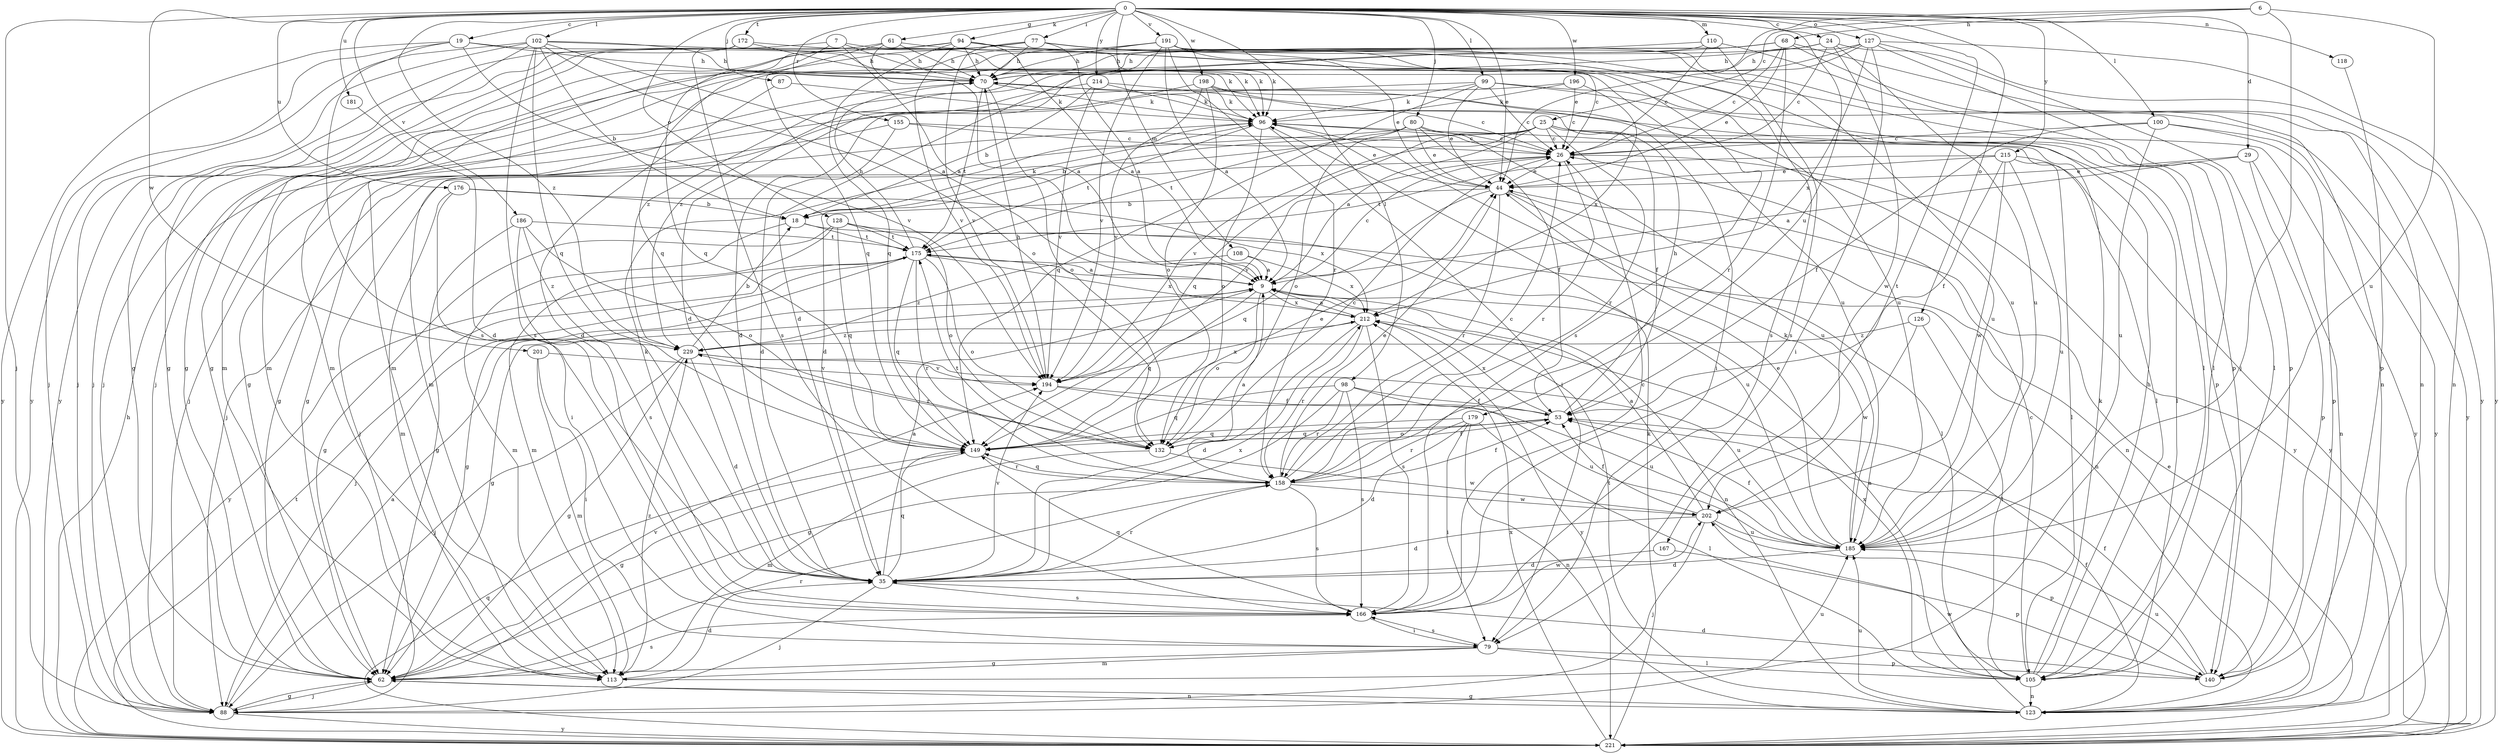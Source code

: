 strict digraph  {
0;
6;
7;
9;
18;
19;
24;
25;
26;
29;
35;
44;
53;
61;
62;
68;
70;
77;
79;
80;
87;
88;
94;
96;
98;
99;
100;
102;
105;
108;
110;
113;
118;
123;
126;
127;
128;
132;
140;
149;
155;
158;
166;
167;
172;
175;
176;
179;
181;
185;
186;
191;
194;
196;
198;
201;
202;
212;
214;
215;
221;
229;
0 -> 19  [label=c];
0 -> 24  [label=c];
0 -> 29  [label=d];
0 -> 44  [label=e];
0 -> 61  [label=g];
0 -> 77  [label=i];
0 -> 80  [label=j];
0 -> 87  [label=j];
0 -> 88  [label=j];
0 -> 94  [label=k];
0 -> 98  [label=l];
0 -> 99  [label=l];
0 -> 100  [label=l];
0 -> 102  [label=l];
0 -> 108  [label=m];
0 -> 110  [label=m];
0 -> 118  [label=n];
0 -> 126  [label=o];
0 -> 127  [label=o];
0 -> 128  [label=o];
0 -> 155  [label=r];
0 -> 167  [label=t];
0 -> 172  [label=t];
0 -> 176  [label=u];
0 -> 179  [label=u];
0 -> 181  [label=u];
0 -> 186  [label=v];
0 -> 191  [label=v];
0 -> 196  [label=w];
0 -> 198  [label=w];
0 -> 201  [label=w];
0 -> 214  [label=y];
0 -> 215  [label=y];
0 -> 229  [label=z];
6 -> 25  [label=c];
6 -> 44  [label=e];
6 -> 68  [label=h];
6 -> 88  [label=j];
6 -> 185  [label=u];
7 -> 9  [label=a];
7 -> 70  [label=h];
7 -> 88  [label=j];
7 -> 96  [label=k];
7 -> 149  [label=q];
9 -> 26  [label=c];
9 -> 62  [label=g];
9 -> 123  [label=n];
9 -> 132  [label=o];
9 -> 149  [label=q];
9 -> 212  [label=x];
18 -> 96  [label=k];
18 -> 113  [label=m];
18 -> 123  [label=n];
18 -> 175  [label=t];
19 -> 70  [label=h];
19 -> 88  [label=j];
19 -> 96  [label=k];
19 -> 166  [label=s];
19 -> 194  [label=v];
19 -> 221  [label=y];
24 -> 26  [label=c];
24 -> 70  [label=h];
24 -> 113  [label=m];
24 -> 123  [label=n];
24 -> 185  [label=u];
24 -> 202  [label=w];
25 -> 9  [label=a];
25 -> 18  [label=b];
25 -> 26  [label=c];
25 -> 35  [label=d];
25 -> 53  [label=f];
25 -> 105  [label=l];
25 -> 149  [label=q];
25 -> 158  [label=r];
25 -> 194  [label=v];
25 -> 221  [label=y];
26 -> 44  [label=e];
26 -> 88  [label=j];
26 -> 158  [label=r];
26 -> 194  [label=v];
26 -> 221  [label=y];
29 -> 9  [label=a];
29 -> 44  [label=e];
29 -> 123  [label=n];
29 -> 140  [label=p];
35 -> 9  [label=a];
35 -> 88  [label=j];
35 -> 96  [label=k];
35 -> 149  [label=q];
35 -> 158  [label=r];
35 -> 166  [label=s];
35 -> 194  [label=v];
35 -> 212  [label=x];
44 -> 18  [label=b];
44 -> 105  [label=l];
44 -> 123  [label=n];
44 -> 149  [label=q];
44 -> 158  [label=r];
53 -> 70  [label=h];
53 -> 132  [label=o];
53 -> 149  [label=q];
53 -> 212  [label=x];
61 -> 9  [label=a];
61 -> 62  [label=g];
61 -> 70  [label=h];
61 -> 149  [label=q];
61 -> 185  [label=u];
62 -> 88  [label=j];
62 -> 123  [label=n];
62 -> 158  [label=r];
62 -> 166  [label=s];
62 -> 194  [label=v];
68 -> 26  [label=c];
68 -> 35  [label=d];
68 -> 44  [label=e];
68 -> 70  [label=h];
68 -> 123  [label=n];
68 -> 158  [label=r];
68 -> 221  [label=y];
68 -> 229  [label=z];
70 -> 96  [label=k];
70 -> 132  [label=o];
70 -> 175  [label=t];
77 -> 9  [label=a];
77 -> 70  [label=h];
77 -> 88  [label=j];
77 -> 105  [label=l];
77 -> 113  [label=m];
77 -> 140  [label=p];
77 -> 149  [label=q];
77 -> 166  [label=s];
77 -> 194  [label=v];
79 -> 62  [label=g];
79 -> 105  [label=l];
79 -> 113  [label=m];
79 -> 140  [label=p];
79 -> 166  [label=s];
80 -> 26  [label=c];
80 -> 44  [label=e];
80 -> 53  [label=f];
80 -> 88  [label=j];
80 -> 132  [label=o];
80 -> 175  [label=t];
80 -> 185  [label=u];
87 -> 35  [label=d];
87 -> 96  [label=k];
88 -> 9  [label=a];
88 -> 62  [label=g];
88 -> 221  [label=y];
94 -> 9  [label=a];
94 -> 26  [label=c];
94 -> 62  [label=g];
94 -> 70  [label=h];
94 -> 113  [label=m];
94 -> 149  [label=q];
94 -> 185  [label=u];
94 -> 194  [label=v];
96 -> 26  [label=c];
96 -> 44  [label=e];
96 -> 62  [label=g];
96 -> 79  [label=i];
96 -> 132  [label=o];
96 -> 175  [label=t];
98 -> 53  [label=f];
98 -> 62  [label=g];
98 -> 149  [label=q];
98 -> 158  [label=r];
98 -> 166  [label=s];
98 -> 185  [label=u];
99 -> 26  [label=c];
99 -> 44  [label=e];
99 -> 96  [label=k];
99 -> 113  [label=m];
99 -> 140  [label=p];
99 -> 149  [label=q];
99 -> 221  [label=y];
100 -> 26  [label=c];
100 -> 53  [label=f];
100 -> 140  [label=p];
100 -> 185  [label=u];
100 -> 221  [label=y];
102 -> 9  [label=a];
102 -> 18  [label=b];
102 -> 62  [label=g];
102 -> 70  [label=h];
102 -> 88  [label=j];
102 -> 96  [label=k];
102 -> 132  [label=o];
102 -> 149  [label=q];
102 -> 166  [label=s];
102 -> 221  [label=y];
105 -> 9  [label=a];
105 -> 26  [label=c];
105 -> 70  [label=h];
105 -> 96  [label=k];
105 -> 123  [label=n];
105 -> 212  [label=x];
108 -> 9  [label=a];
108 -> 212  [label=x];
108 -> 229  [label=z];
110 -> 26  [label=c];
110 -> 70  [label=h];
110 -> 88  [label=j];
110 -> 105  [label=l];
110 -> 166  [label=s];
113 -> 35  [label=d];
113 -> 185  [label=u];
113 -> 229  [label=z];
118 -> 140  [label=p];
123 -> 53  [label=f];
123 -> 62  [label=g];
123 -> 175  [label=t];
123 -> 185  [label=u];
123 -> 202  [label=w];
126 -> 105  [label=l];
126 -> 202  [label=w];
126 -> 229  [label=z];
127 -> 35  [label=d];
127 -> 70  [label=h];
127 -> 79  [label=i];
127 -> 105  [label=l];
127 -> 140  [label=p];
127 -> 212  [label=x];
127 -> 221  [label=y];
127 -> 229  [label=z];
128 -> 62  [label=g];
128 -> 113  [label=m];
128 -> 132  [label=o];
128 -> 149  [label=q];
128 -> 175  [label=t];
128 -> 185  [label=u];
132 -> 26  [label=c];
132 -> 53  [label=f];
132 -> 113  [label=m];
132 -> 202  [label=w];
132 -> 229  [label=z];
140 -> 35  [label=d];
140 -> 53  [label=f];
140 -> 185  [label=u];
149 -> 44  [label=e];
149 -> 62  [label=g];
149 -> 158  [label=r];
155 -> 26  [label=c];
155 -> 35  [label=d];
155 -> 62  [label=g];
155 -> 105  [label=l];
158 -> 9  [label=a];
158 -> 26  [label=c];
158 -> 44  [label=e];
158 -> 53  [label=f];
158 -> 149  [label=q];
158 -> 166  [label=s];
158 -> 175  [label=t];
158 -> 202  [label=w];
166 -> 26  [label=c];
166 -> 79  [label=i];
166 -> 149  [label=q];
166 -> 202  [label=w];
167 -> 35  [label=d];
167 -> 140  [label=p];
172 -> 70  [label=h];
172 -> 96  [label=k];
172 -> 166  [label=s];
172 -> 221  [label=y];
175 -> 9  [label=a];
175 -> 62  [label=g];
175 -> 70  [label=h];
175 -> 88  [label=j];
175 -> 132  [label=o];
175 -> 149  [label=q];
175 -> 158  [label=r];
175 -> 212  [label=x];
175 -> 221  [label=y];
176 -> 18  [label=b];
176 -> 79  [label=i];
176 -> 113  [label=m];
176 -> 212  [label=x];
179 -> 35  [label=d];
179 -> 79  [label=i];
179 -> 105  [label=l];
179 -> 123  [label=n];
179 -> 149  [label=q];
179 -> 158  [label=r];
181 -> 35  [label=d];
185 -> 35  [label=d];
185 -> 44  [label=e];
185 -> 53  [label=f];
185 -> 96  [label=k];
186 -> 62  [label=g];
186 -> 132  [label=o];
186 -> 166  [label=s];
186 -> 175  [label=t];
186 -> 229  [label=z];
191 -> 9  [label=a];
191 -> 44  [label=e];
191 -> 62  [label=g];
191 -> 70  [label=h];
191 -> 113  [label=m];
191 -> 123  [label=n];
191 -> 158  [label=r];
191 -> 166  [label=s];
191 -> 185  [label=u];
191 -> 194  [label=v];
194 -> 53  [label=f];
194 -> 70  [label=h];
194 -> 185  [label=u];
194 -> 212  [label=x];
196 -> 26  [label=c];
196 -> 88  [label=j];
196 -> 96  [label=k];
196 -> 212  [label=x];
198 -> 26  [label=c];
198 -> 35  [label=d];
198 -> 96  [label=k];
198 -> 132  [label=o];
198 -> 185  [label=u];
198 -> 194  [label=v];
201 -> 79  [label=i];
201 -> 113  [label=m];
201 -> 194  [label=v];
202 -> 9  [label=a];
202 -> 35  [label=d];
202 -> 53  [label=f];
202 -> 88  [label=j];
202 -> 140  [label=p];
202 -> 185  [label=u];
212 -> 9  [label=a];
212 -> 35  [label=d];
212 -> 158  [label=r];
212 -> 166  [label=s];
212 -> 221  [label=y];
212 -> 229  [label=z];
214 -> 18  [label=b];
214 -> 62  [label=g];
214 -> 79  [label=i];
214 -> 96  [label=k];
214 -> 194  [label=v];
215 -> 44  [label=e];
215 -> 53  [label=f];
215 -> 105  [label=l];
215 -> 175  [label=t];
215 -> 185  [label=u];
215 -> 202  [label=w];
215 -> 221  [label=y];
221 -> 44  [label=e];
221 -> 70  [label=h];
221 -> 96  [label=k];
221 -> 149  [label=q];
221 -> 175  [label=t];
221 -> 212  [label=x];
229 -> 18  [label=b];
229 -> 35  [label=d];
229 -> 62  [label=g];
229 -> 88  [label=j];
229 -> 185  [label=u];
229 -> 194  [label=v];
}
